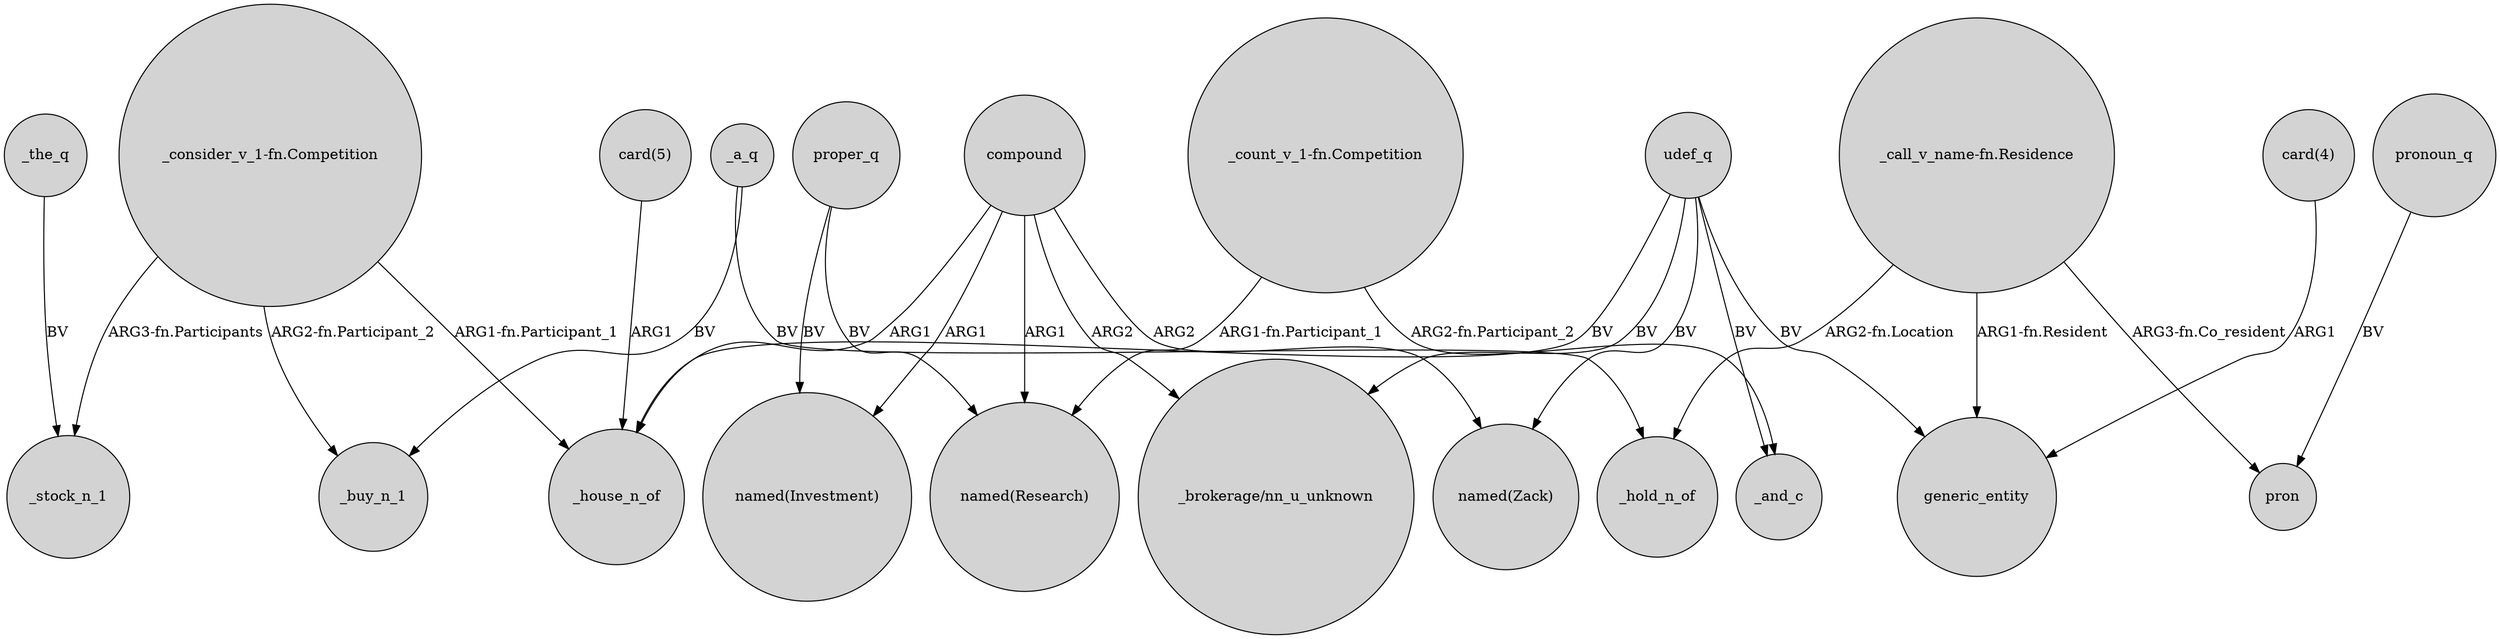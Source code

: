 digraph {
	node [shape=circle style=filled]
	"_call_v_name-fn.Residence" -> _hold_n_of [label="ARG2-fn.Location"]
	compound -> _house_n_of [label=ARG1]
	proper_q -> "named(Investment)" [label=BV]
	"_consider_v_1-fn.Competition" -> _stock_n_1 [label="ARG3-fn.Participants"]
	"card(5)" -> _house_n_of [label=ARG1]
	compound -> "_brokerage/nn_u_unknown" [label=ARG2]
	"_consider_v_1-fn.Competition" -> _buy_n_1 [label="ARG2-fn.Participant_2"]
	udef_q -> _and_c [label=BV]
	udef_q -> generic_entity [label=BV]
	udef_q -> "_brokerage/nn_u_unknown" [label=BV]
	"_count_v_1-fn.Competition" -> _and_c [label="ARG2-fn.Participant_2"]
	pronoun_q -> pron [label=BV]
	"_call_v_name-fn.Residence" -> pron [label="ARG3-fn.Co_resident"]
	_the_q -> _stock_n_1 [label=BV]
	compound -> "named(Zack)" [label=ARG2]
	compound -> "named(Research)" [label=ARG1]
	udef_q -> _house_n_of [label=BV]
	_a_q -> _hold_n_of [label=BV]
	udef_q -> "named(Zack)" [label=BV]
	"_consider_v_1-fn.Competition" -> _house_n_of [label="ARG1-fn.Participant_1"]
	_a_q -> _buy_n_1 [label=BV]
	"_count_v_1-fn.Competition" -> "named(Research)" [label="ARG1-fn.Participant_1"]
	"card(4)" -> generic_entity [label=ARG1]
	proper_q -> "named(Research)" [label=BV]
	"_call_v_name-fn.Residence" -> generic_entity [label="ARG1-fn.Resident"]
	compound -> "named(Investment)" [label=ARG1]
}
